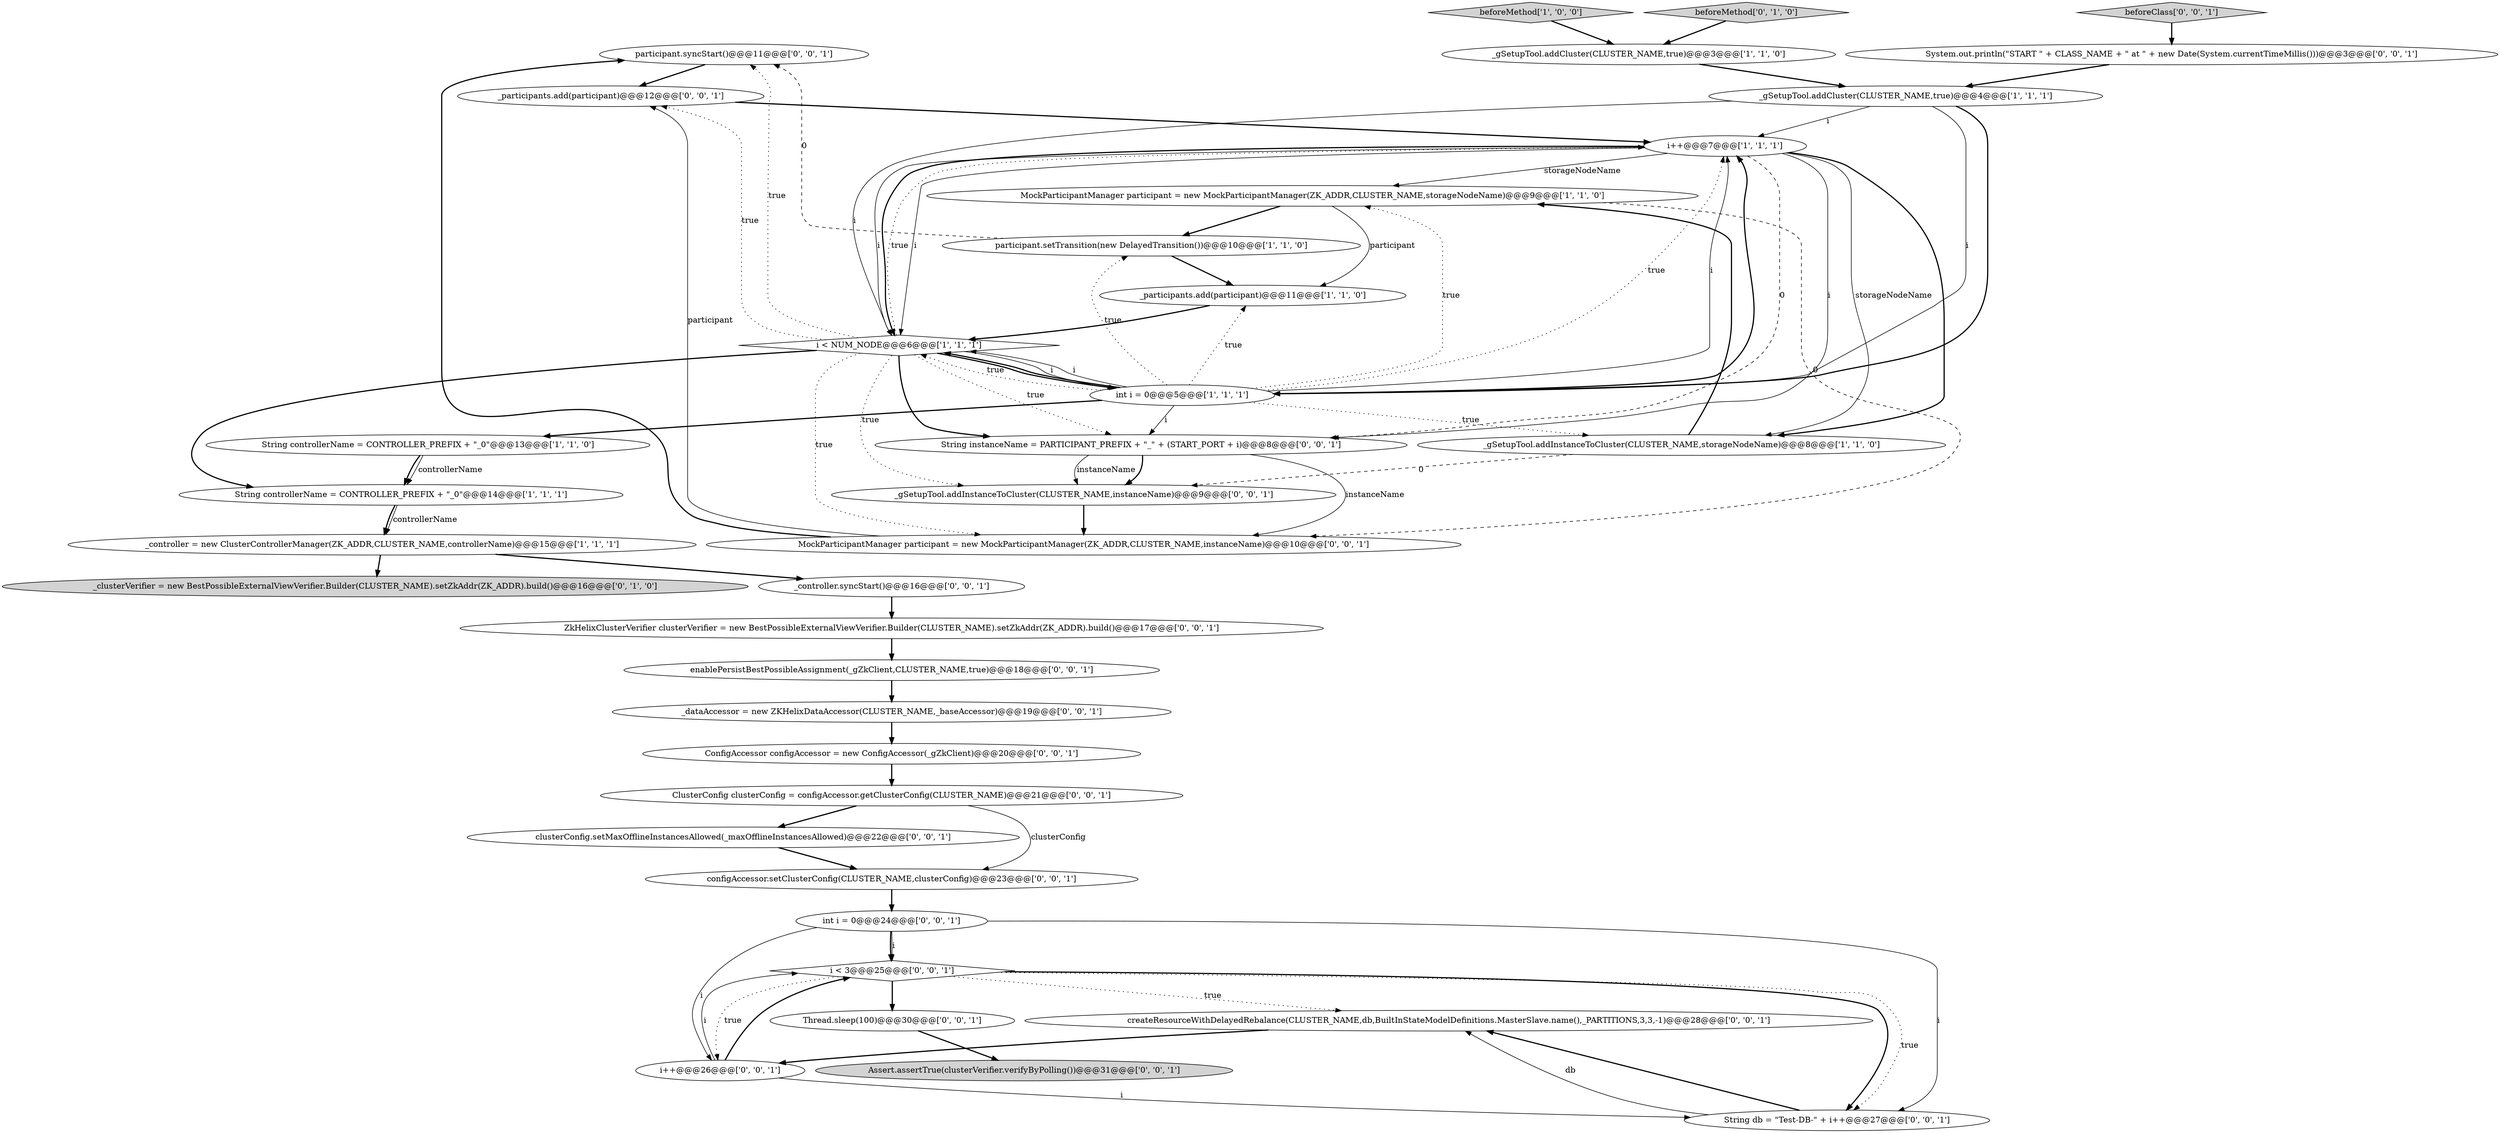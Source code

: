 digraph {
32 [style = filled, label = "participant.syncStart()@@@11@@@['0', '0', '1']", fillcolor = white, shape = ellipse image = "AAA0AAABBB3BBB"];
29 [style = filled, label = "_participants.add(participant)@@@12@@@['0', '0', '1']", fillcolor = white, shape = ellipse image = "AAA0AAABBB3BBB"];
9 [style = filled, label = "i++@@@7@@@['1', '1', '1']", fillcolor = white, shape = ellipse image = "AAA0AAABBB1BBB"];
16 [style = filled, label = "clusterConfig.setMaxOfflineInstancesAllowed(_maxOfflineInstancesAllowed)@@@22@@@['0', '0', '1']", fillcolor = white, shape = ellipse image = "AAA0AAABBB3BBB"];
15 [style = filled, label = "String instanceName = PARTICIPANT_PREFIX + \"_\" + (START_PORT + i)@@@8@@@['0', '0', '1']", fillcolor = white, shape = ellipse image = "AAA0AAABBB3BBB"];
36 [style = filled, label = "ZkHelixClusterVerifier clusterVerifier = new BestPossibleExternalViewVerifier.Builder(CLUSTER_NAME).setZkAddr(ZK_ADDR).build()@@@17@@@['0', '0', '1']", fillcolor = white, shape = ellipse image = "AAA0AAABBB3BBB"];
1 [style = filled, label = "MockParticipantManager participant = new MockParticipantManager(ZK_ADDR,CLUSTER_NAME,storageNodeName)@@@9@@@['1', '1', '0']", fillcolor = white, shape = ellipse image = "AAA0AAABBB1BBB"];
23 [style = filled, label = "i < 3@@@25@@@['0', '0', '1']", fillcolor = white, shape = diamond image = "AAA0AAABBB3BBB"];
28 [style = filled, label = "Thread.sleep(100)@@@30@@@['0', '0', '1']", fillcolor = white, shape = ellipse image = "AAA0AAABBB3BBB"];
35 [style = filled, label = "Assert.assertTrue(clusterVerifier.verifyByPolling())@@@31@@@['0', '0', '1']", fillcolor = lightgray, shape = ellipse image = "AAA0AAABBB3BBB"];
13 [style = filled, label = "_clusterVerifier = new BestPossibleExternalViewVerifier.Builder(CLUSTER_NAME).setZkAddr(ZK_ADDR).build()@@@16@@@['0', '1', '0']", fillcolor = lightgray, shape = ellipse image = "AAA1AAABBB2BBB"];
12 [style = filled, label = "beforeMethod['1', '0', '0']", fillcolor = lightgray, shape = diamond image = "AAA0AAABBB1BBB"];
25 [style = filled, label = "createResourceWithDelayedRebalance(CLUSTER_NAME,db,BuiltInStateModelDefinitions.MasterSlave.name(),_PARTITIONS,3,3,-1)@@@28@@@['0', '0', '1']", fillcolor = white, shape = ellipse image = "AAA0AAABBB3BBB"];
19 [style = filled, label = "int i = 0@@@24@@@['0', '0', '1']", fillcolor = white, shape = ellipse image = "AAA0AAABBB3BBB"];
0 [style = filled, label = "participant.setTransition(new DelayedTransition())@@@10@@@['1', '1', '0']", fillcolor = white, shape = ellipse image = "AAA0AAABBB1BBB"];
24 [style = filled, label = "enablePersistBestPossibleAssignment(_gZkClient,CLUSTER_NAME,true)@@@18@@@['0', '0', '1']", fillcolor = white, shape = ellipse image = "AAA0AAABBB3BBB"];
7 [style = filled, label = "String controllerName = CONTROLLER_PREFIX + \"_0\"@@@13@@@['1', '1', '0']", fillcolor = white, shape = ellipse image = "AAA0AAABBB1BBB"];
6 [style = filled, label = "_participants.add(participant)@@@11@@@['1', '1', '0']", fillcolor = white, shape = ellipse image = "AAA0AAABBB1BBB"];
30 [style = filled, label = "i++@@@26@@@['0', '0', '1']", fillcolor = white, shape = ellipse image = "AAA0AAABBB3BBB"];
17 [style = filled, label = "beforeClass['0', '0', '1']", fillcolor = lightgray, shape = diamond image = "AAA0AAABBB3BBB"];
21 [style = filled, label = "ConfigAccessor configAccessor = new ConfigAccessor(_gZkClient)@@@20@@@['0', '0', '1']", fillcolor = white, shape = ellipse image = "AAA0AAABBB3BBB"];
8 [style = filled, label = "String controllerName = CONTROLLER_PREFIX + \"_0\"@@@14@@@['1', '1', '1']", fillcolor = white, shape = ellipse image = "AAA0AAABBB1BBB"];
31 [style = filled, label = "_controller.syncStart()@@@16@@@['0', '0', '1']", fillcolor = white, shape = ellipse image = "AAA0AAABBB3BBB"];
33 [style = filled, label = "String db = \"Test-DB-\" + i++@@@27@@@['0', '0', '1']", fillcolor = white, shape = ellipse image = "AAA0AAABBB3BBB"];
26 [style = filled, label = "_gSetupTool.addInstanceToCluster(CLUSTER_NAME,instanceName)@@@9@@@['0', '0', '1']", fillcolor = white, shape = ellipse image = "AAA0AAABBB3BBB"];
34 [style = filled, label = "ClusterConfig clusterConfig = configAccessor.getClusterConfig(CLUSTER_NAME)@@@21@@@['0', '0', '1']", fillcolor = white, shape = ellipse image = "AAA0AAABBB3BBB"];
14 [style = filled, label = "beforeMethod['0', '1', '0']", fillcolor = lightgray, shape = diamond image = "AAA0AAABBB2BBB"];
20 [style = filled, label = "configAccessor.setClusterConfig(CLUSTER_NAME,clusterConfig)@@@23@@@['0', '0', '1']", fillcolor = white, shape = ellipse image = "AAA0AAABBB3BBB"];
10 [style = filled, label = "_gSetupTool.addCluster(CLUSTER_NAME,true)@@@4@@@['1', '1', '1']", fillcolor = white, shape = ellipse image = "AAA0AAABBB1BBB"];
22 [style = filled, label = "MockParticipantManager participant = new MockParticipantManager(ZK_ADDR,CLUSTER_NAME,instanceName)@@@10@@@['0', '0', '1']", fillcolor = white, shape = ellipse image = "AAA0AAABBB3BBB"];
4 [style = filled, label = "_gSetupTool.addInstanceToCluster(CLUSTER_NAME,storageNodeName)@@@8@@@['1', '1', '0']", fillcolor = white, shape = ellipse image = "AAA0AAABBB1BBB"];
2 [style = filled, label = "_gSetupTool.addCluster(CLUSTER_NAME,true)@@@3@@@['1', '1', '0']", fillcolor = white, shape = ellipse image = "AAA0AAABBB1BBB"];
5 [style = filled, label = "_controller = new ClusterControllerManager(ZK_ADDR,CLUSTER_NAME,controllerName)@@@15@@@['1', '1', '1']", fillcolor = white, shape = ellipse image = "AAA0AAABBB1BBB"];
27 [style = filled, label = "_dataAccessor = new ZKHelixDataAccessor(CLUSTER_NAME,_baseAccessor)@@@19@@@['0', '0', '1']", fillcolor = white, shape = ellipse image = "AAA0AAABBB3BBB"];
18 [style = filled, label = "System.out.println(\"START \" + CLASS_NAME + \" at \" + new Date(System.currentTimeMillis()))@@@3@@@['0', '0', '1']", fillcolor = white, shape = ellipse image = "AAA0AAABBB3BBB"];
11 [style = filled, label = "i < NUM_NODE@@@6@@@['1', '1', '1']", fillcolor = white, shape = diamond image = "AAA0AAABBB1BBB"];
3 [style = filled, label = "int i = 0@@@5@@@['1', '1', '1']", fillcolor = white, shape = ellipse image = "AAA0AAABBB1BBB"];
3->11 [style = solid, label="i"];
1->6 [style = solid, label="participant"];
19->30 [style = solid, label="i"];
3->1 [style = dotted, label="true"];
1->22 [style = dashed, label="0"];
2->10 [style = bold, label=""];
19->23 [style = bold, label=""];
3->7 [style = bold, label=""];
5->13 [style = bold, label=""];
10->3 [style = bold, label=""];
9->4 [style = solid, label="storageNodeName"];
22->29 [style = solid, label="participant"];
15->26 [style = bold, label=""];
3->9 [style = bold, label=""];
3->6 [style = dotted, label="true"];
36->24 [style = bold, label=""];
31->36 [style = bold, label=""];
24->27 [style = bold, label=""];
33->25 [style = solid, label="db"];
27->21 [style = bold, label=""];
10->9 [style = solid, label="i"];
26->22 [style = bold, label=""];
8->5 [style = bold, label=""];
6->11 [style = bold, label=""];
23->33 [style = bold, label=""];
11->29 [style = dotted, label="true"];
0->32 [style = dashed, label="0"];
4->1 [style = bold, label=""];
5->31 [style = bold, label=""];
3->15 [style = solid, label="i"];
10->11 [style = solid, label="i"];
30->23 [style = bold, label=""];
8->5 [style = solid, label="controllerName"];
3->11 [style = dotted, label="true"];
19->23 [style = solid, label="i"];
21->34 [style = bold, label=""];
34->20 [style = solid, label="clusterConfig"];
11->32 [style = dotted, label="true"];
32->29 [style = bold, label=""];
3->9 [style = dotted, label="true"];
1->0 [style = bold, label=""];
15->22 [style = solid, label="instanceName"];
0->6 [style = bold, label=""];
11->3 [style = bold, label=""];
4->26 [style = dashed, label="0"];
7->8 [style = bold, label=""];
9->4 [style = bold, label=""];
12->2 [style = bold, label=""];
10->3 [style = solid, label="i"];
9->11 [style = solid, label="i"];
30->23 [style = solid, label="i"];
11->15 [style = bold, label=""];
7->8 [style = solid, label="controllerName"];
20->19 [style = bold, label=""];
22->32 [style = bold, label=""];
3->4 [style = dotted, label="true"];
11->8 [style = bold, label=""];
9->15 [style = dashed, label="0"];
19->33 [style = solid, label="i"];
3->9 [style = solid, label="i"];
11->15 [style = dotted, label="true"];
14->2 [style = bold, label=""];
23->33 [style = dotted, label="true"];
23->30 [style = dotted, label="true"];
29->9 [style = bold, label=""];
11->9 [style = dotted, label="true"];
11->3 [style = solid, label="i"];
3->11 [style = bold, label=""];
28->35 [style = bold, label=""];
9->11 [style = bold, label=""];
9->15 [style = solid, label="i"];
9->1 [style = solid, label="storageNodeName"];
11->9 [style = solid, label="i"];
3->0 [style = dotted, label="true"];
34->16 [style = bold, label=""];
18->10 [style = bold, label=""];
23->25 [style = dotted, label="true"];
15->26 [style = solid, label="instanceName"];
30->33 [style = solid, label="i"];
16->20 [style = bold, label=""];
11->26 [style = dotted, label="true"];
23->28 [style = bold, label=""];
11->22 [style = dotted, label="true"];
33->25 [style = bold, label=""];
25->30 [style = bold, label=""];
17->18 [style = bold, label=""];
}
